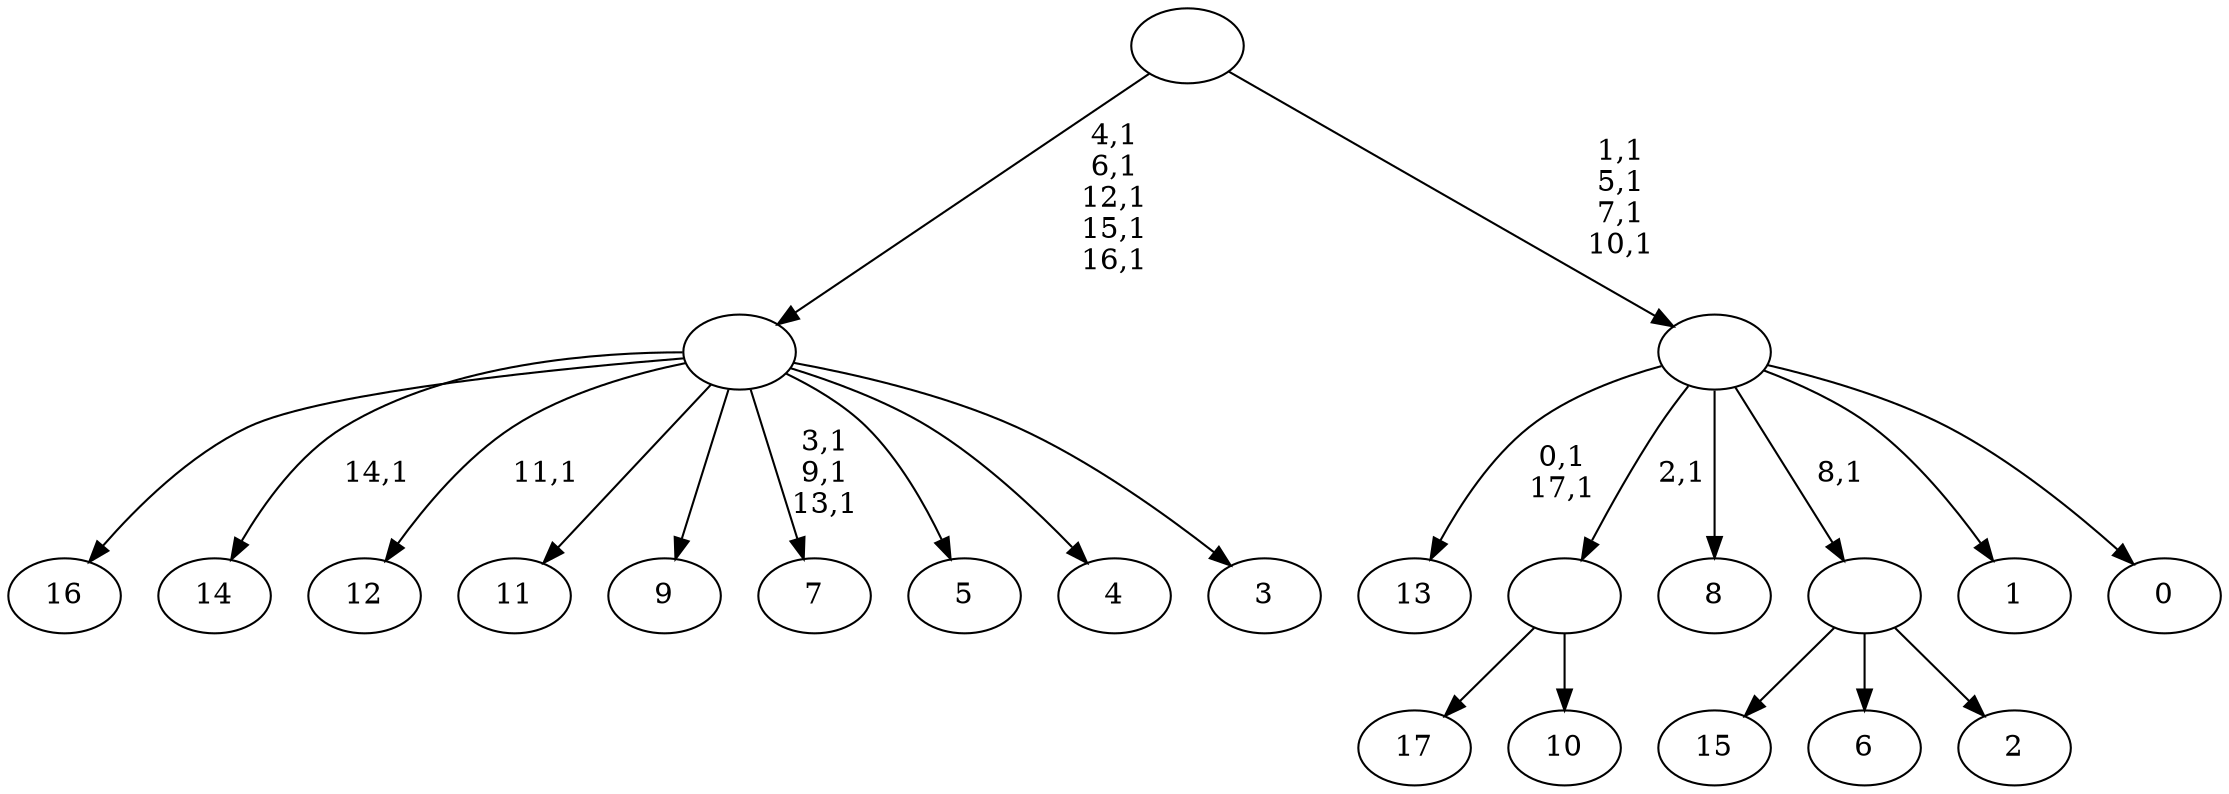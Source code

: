 digraph T {
	36 [label="17"]
	35 [label="16"]
	34 [label="15"]
	33 [label="14"]
	31 [label="13"]
	28 [label="12"]
	26 [label="11"]
	25 [label="10"]
	24 [label=""]
	23 [label="9"]
	22 [label="8"]
	21 [label="7"]
	17 [label="6"]
	16 [label="5"]
	15 [label="4"]
	14 [label="3"]
	13 [label=""]
	8 [label="2"]
	7 [label=""]
	6 [label="1"]
	5 [label="0"]
	4 [label=""]
	0 [label=""]
	24 -> 36 [label=""]
	24 -> 25 [label=""]
	13 -> 21 [label="3,1\n9,1\n13,1"]
	13 -> 28 [label="11,1"]
	13 -> 33 [label="14,1"]
	13 -> 35 [label=""]
	13 -> 26 [label=""]
	13 -> 23 [label=""]
	13 -> 16 [label=""]
	13 -> 15 [label=""]
	13 -> 14 [label=""]
	7 -> 34 [label=""]
	7 -> 17 [label=""]
	7 -> 8 [label=""]
	4 -> 31 [label="0,1\n17,1"]
	4 -> 24 [label="2,1"]
	4 -> 22 [label=""]
	4 -> 7 [label="8,1"]
	4 -> 6 [label=""]
	4 -> 5 [label=""]
	0 -> 4 [label="1,1\n5,1\n7,1\n10,1"]
	0 -> 13 [label="4,1\n6,1\n12,1\n15,1\n16,1"]
}
